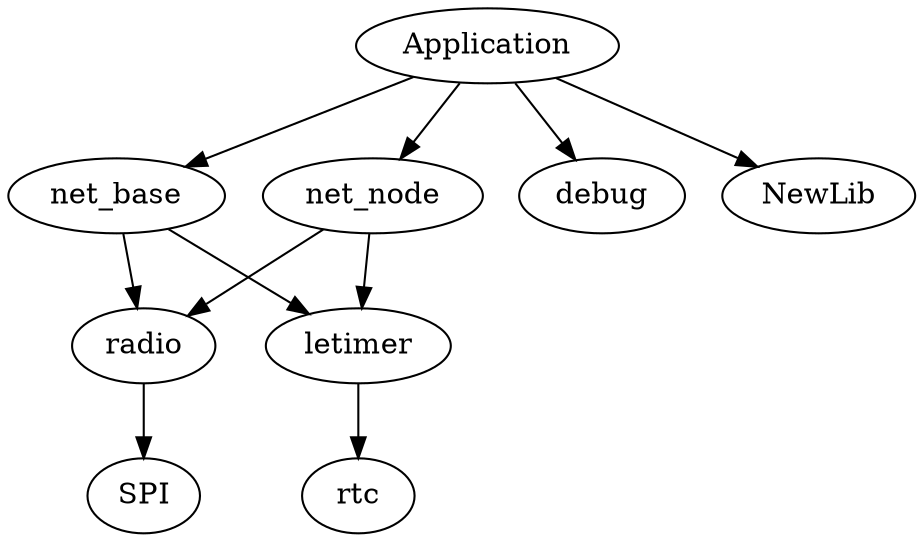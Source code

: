 digraph G {

"radio" -> "SPI";
"net_base" -> "radio";
"net_node" -> "radio";
"net_base" -> "letimer";
"net_node" -> "letimer";
"letimer"  -> "rtc";

"Application" -> "net_base";
"Application" -> "net_node";
"Application" -> "debug";
"Application" -> "NewLib";

}
